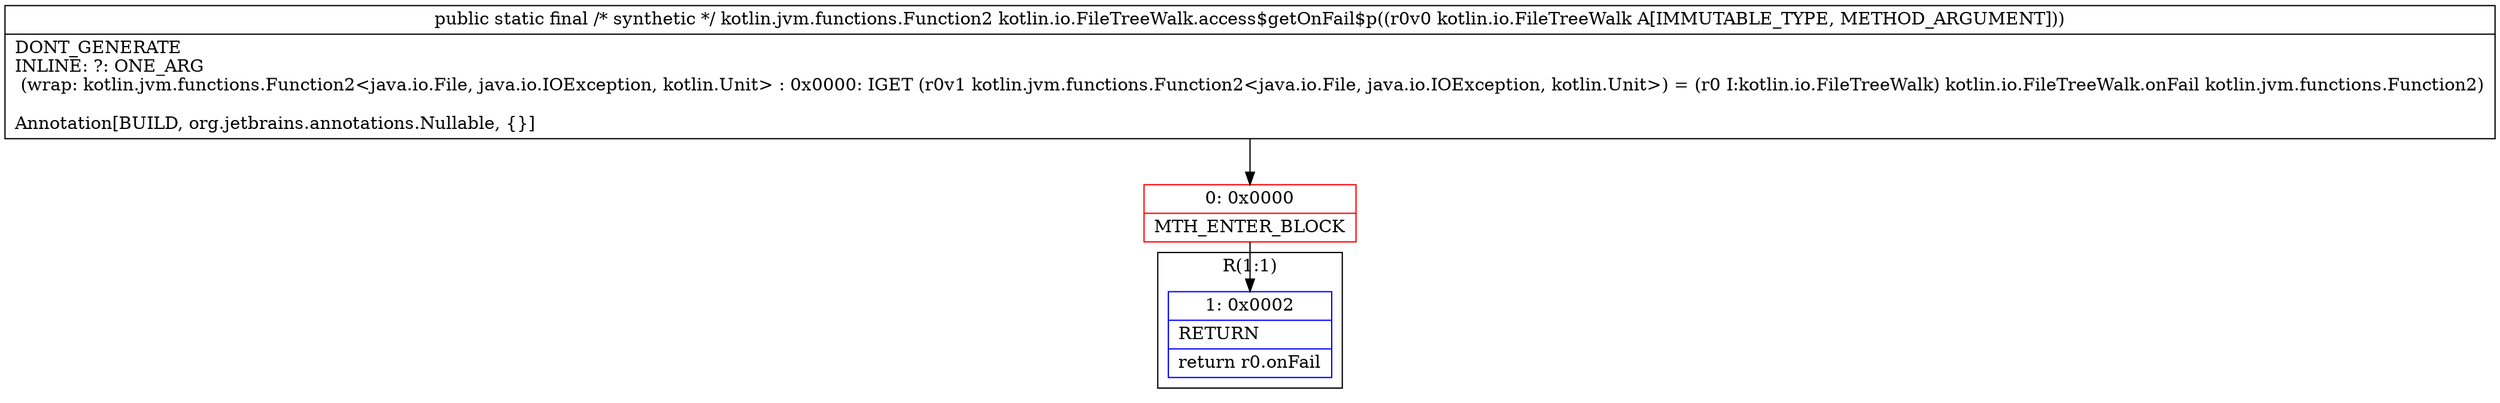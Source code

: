digraph "CFG forkotlin.io.FileTreeWalk.access$getOnFail$p(Lkotlin\/io\/FileTreeWalk;)Lkotlin\/jvm\/functions\/Function2;" {
subgraph cluster_Region_2069726899 {
label = "R(1:1)";
node [shape=record,color=blue];
Node_1 [shape=record,label="{1\:\ 0x0002|RETURN\l|return r0.onFail\l}"];
}
Node_0 [shape=record,color=red,label="{0\:\ 0x0000|MTH_ENTER_BLOCK\l}"];
MethodNode[shape=record,label="{public static final \/* synthetic *\/ kotlin.jvm.functions.Function2 kotlin.io.FileTreeWalk.access$getOnFail$p((r0v0 kotlin.io.FileTreeWalk A[IMMUTABLE_TYPE, METHOD_ARGUMENT]))  | DONT_GENERATE\lINLINE: ?: ONE_ARG  \l  (wrap: kotlin.jvm.functions.Function2\<java.io.File, java.io.IOException, kotlin.Unit\> : 0x0000: IGET  (r0v1 kotlin.jvm.functions.Function2\<java.io.File, java.io.IOException, kotlin.Unit\>) = (r0 I:kotlin.io.FileTreeWalk) kotlin.io.FileTreeWalk.onFail kotlin.jvm.functions.Function2)\l\lAnnotation[BUILD, org.jetbrains.annotations.Nullable, \{\}]\l}"];
MethodNode -> Node_0;
Node_0 -> Node_1;
}

